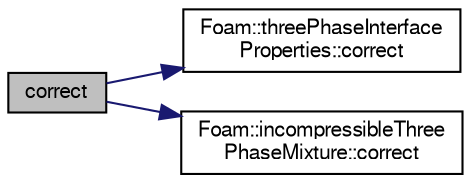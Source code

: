digraph "correct"
{
  bgcolor="transparent";
  edge [fontname="FreeSans",fontsize="10",labelfontname="FreeSans",labelfontsize="10"];
  node [fontname="FreeSans",fontsize="10",shape=record];
  rankdir="LR";
  Node1 [label="correct",height=0.2,width=0.4,color="black", fillcolor="grey75", style="filled" fontcolor="black"];
  Node1 -> Node2 [color="midnightblue",fontsize="10",style="solid",fontname="FreeSans"];
  Node2 [label="Foam::threePhaseInterface\lProperties::correct",height=0.2,width=0.4,color="black",URL="$a02533.html#a3ae44b28050c3aa494c1d8e18cf618c1"];
  Node1 -> Node3 [color="midnightblue",fontsize="10",style="solid",fontname="FreeSans"];
  Node3 [label="Foam::incompressibleThree\lPhaseMixture::correct",height=0.2,width=0.4,color="black",URL="$a01015.html#a3ae44b28050c3aa494c1d8e18cf618c1",tooltip="Correct the laminar viscosity. "];
}
